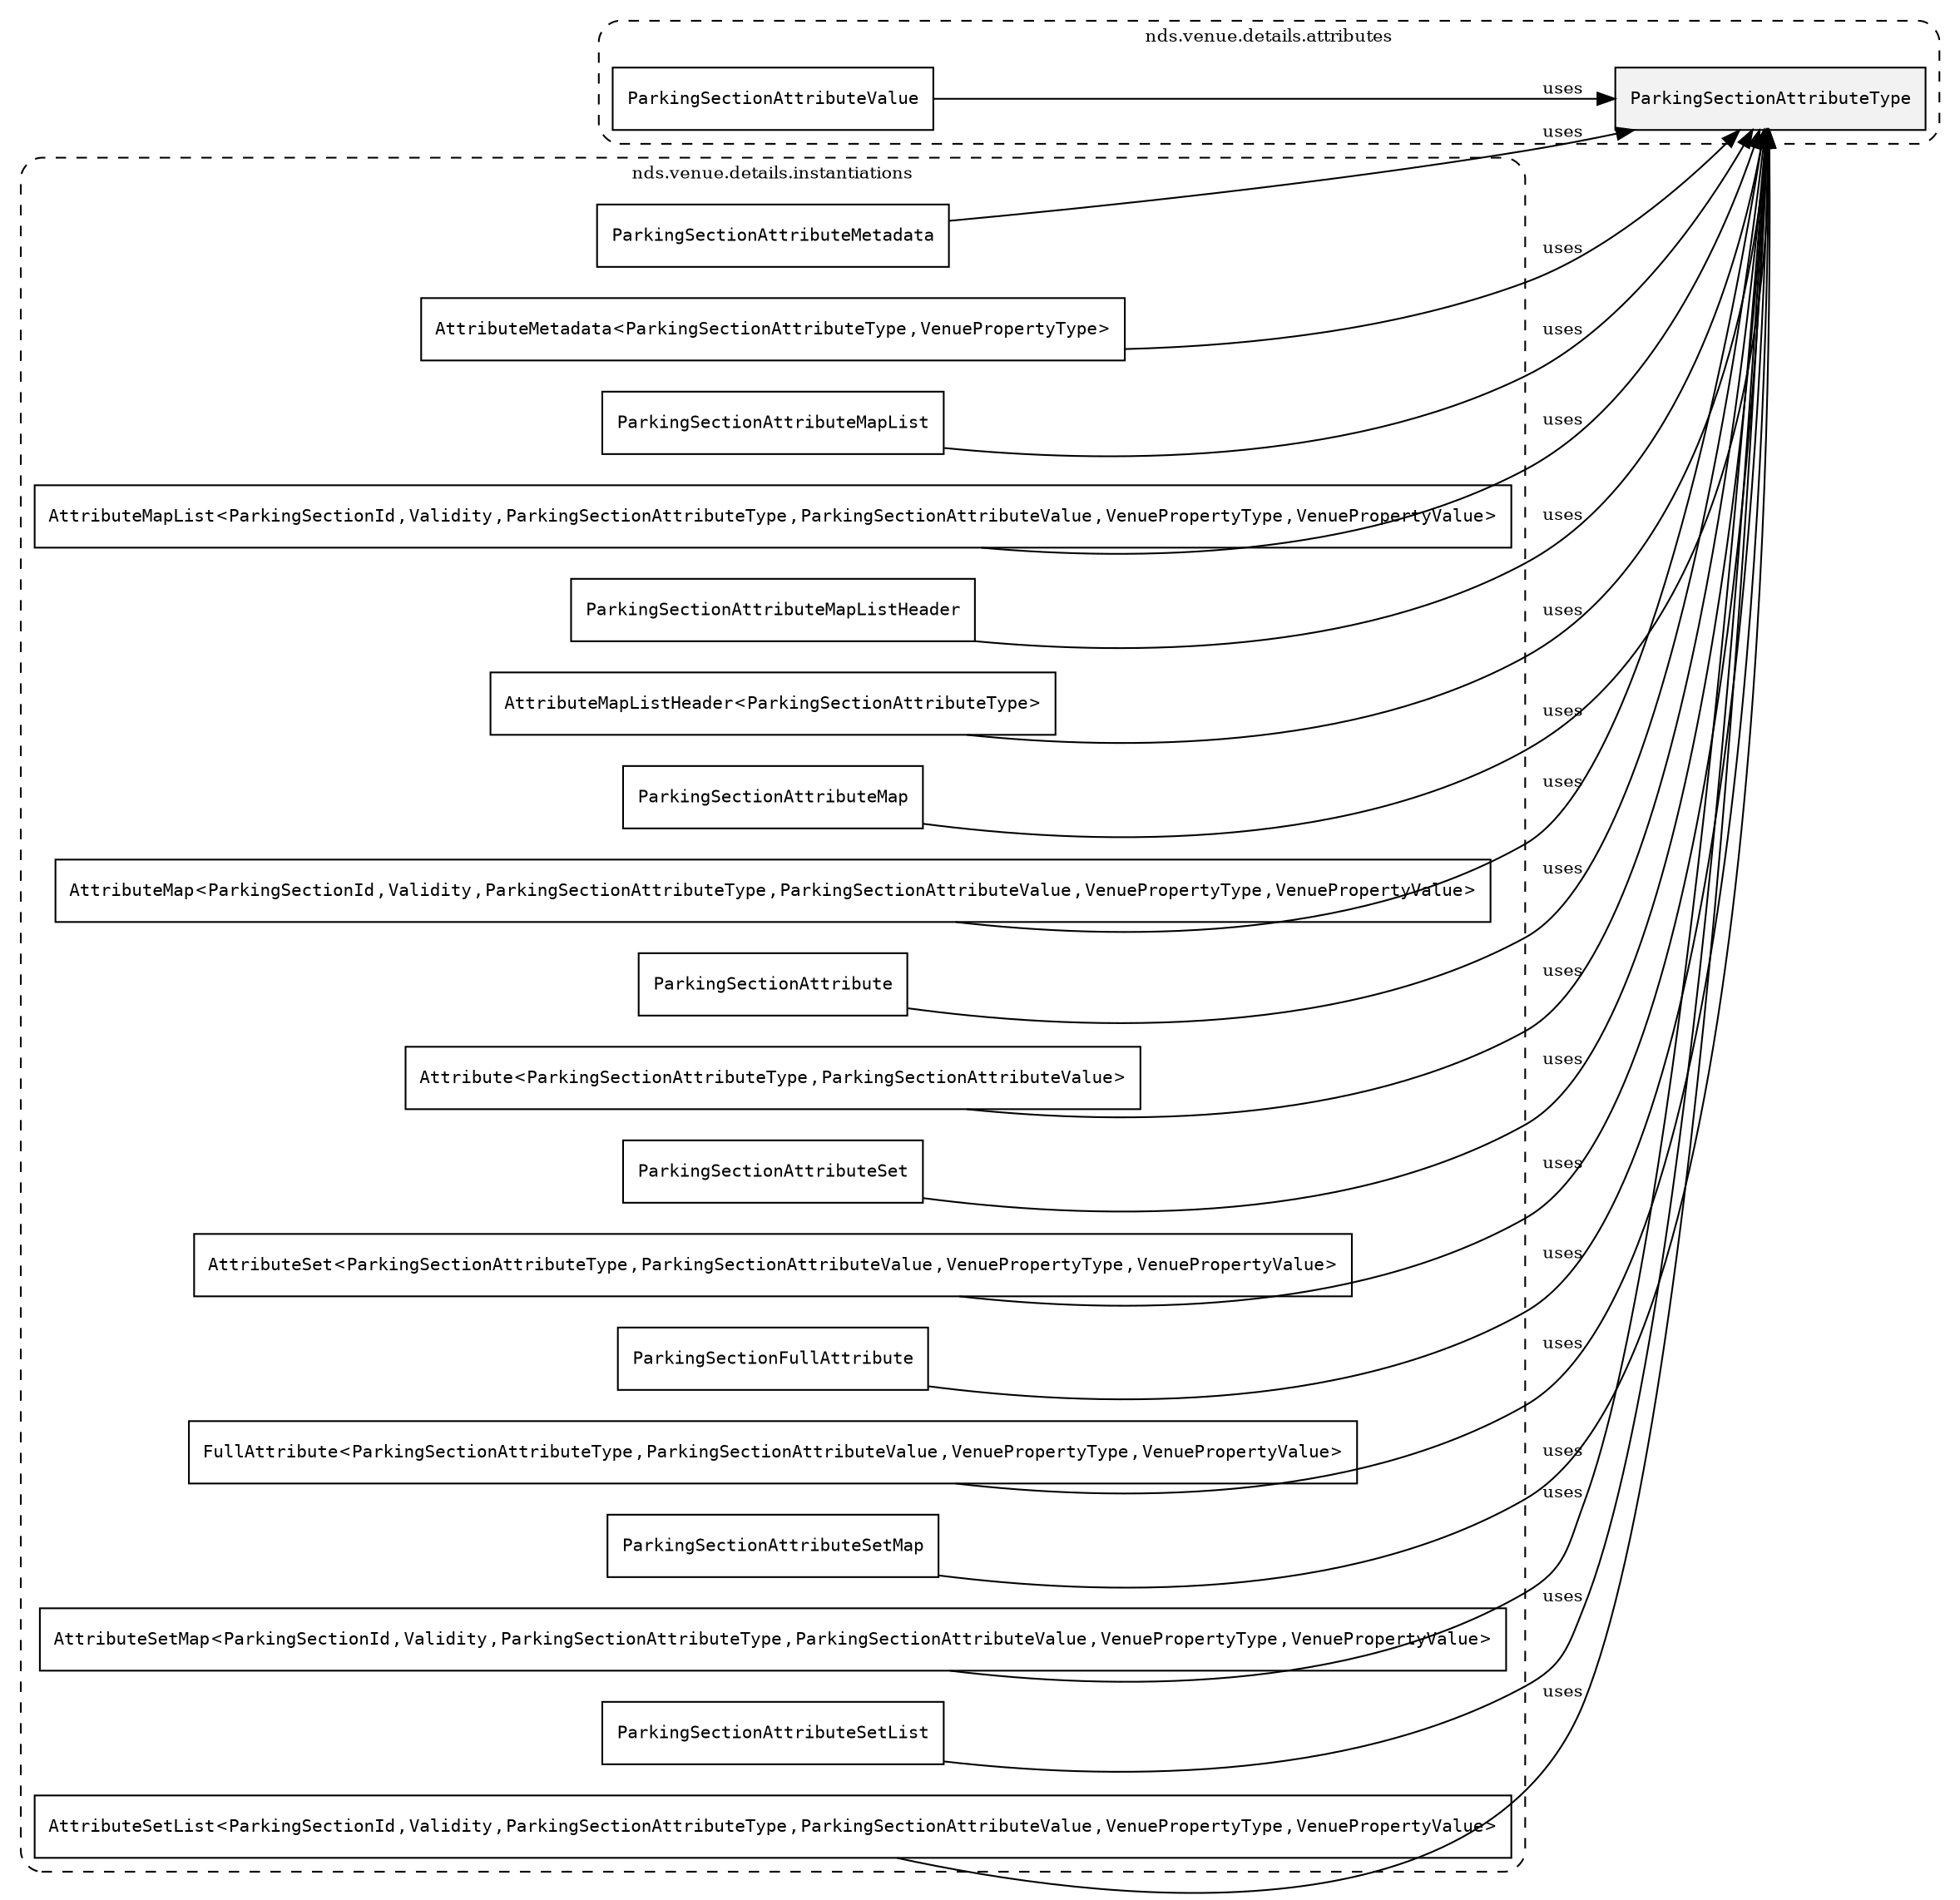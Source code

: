 /**
 * This dot file creates symbol collaboration diagram for ParkingSectionAttributeType.
 */
digraph ZSERIO
{
    node [shape=box, fontsize=10];
    rankdir="LR";
    fontsize=10;
    tooltip="ParkingSectionAttributeType collaboration diagram";

    subgraph "cluster_nds.venue.details.attributes"
    {
        style="dashed, rounded";
        label="nds.venue.details.attributes";
        tooltip="Package nds.venue.details.attributes";
        href="../../../content/packages/nds.venue.details.attributes.html#Package-nds-venue-details-attributes";
        target="_parent";

        "ParkingSectionAttributeType" [style="filled", fillcolor="#0000000D", target="_parent", label=<<font face="monospace"><table align="center" border="0" cellspacing="0" cellpadding="0"><tr><td href="../../../content/packages/nds.venue.details.attributes.html#Enum-ParkingSectionAttributeType" title="Enum defined in nds.venue.details.attributes">ParkingSectionAttributeType</td></tr></table></font>>];
        "ParkingSectionAttributeValue" [target="_parent", label=<<font face="monospace"><table align="center" border="0" cellspacing="0" cellpadding="0"><tr><td href="../../../content/packages/nds.venue.details.attributes.html#Choice-ParkingSectionAttributeValue" title="Choice defined in nds.venue.details.attributes">ParkingSectionAttributeValue</td></tr></table></font>>];
    }

    subgraph "cluster_nds.venue.details.instantiations"
    {
        style="dashed, rounded";
        label="nds.venue.details.instantiations";
        tooltip="Package nds.venue.details.instantiations";
        href="../../../content/packages/nds.venue.details.instantiations.html#Package-nds-venue-details-instantiations";
        target="_parent";

        "ParkingSectionAttributeMetadata" [target="_parent", label=<<font face="monospace"><table align="center" border="0" cellspacing="0" cellpadding="0"><tr><td href="../../../content/packages/nds.venue.details.instantiations.html#InstantiateType-ParkingSectionAttributeMetadata" title="InstantiateType defined in nds.venue.details.instantiations">ParkingSectionAttributeMetadata</td></tr></table></font>>];
        "AttributeMetadata&lt;ParkingSectionAttributeType,VenuePropertyType&gt;" [target="_parent", label=<<font face="monospace"><table align="center" border="0" cellspacing="0" cellpadding="0"><tr><td href="../../../content/packages/nds.core.attributemap.html#Structure-AttributeMetadata" title="Structure defined in nds.core.attributemap">AttributeMetadata</td><td>&lt;</td><td><table align="center" border="0" cellspacing="0" cellpadding="0"><tr><td href="../../../content/packages/nds.venue.details.attributes.html#Enum-ParkingSectionAttributeType" title="Enum defined in nds.venue.details.attributes">ParkingSectionAttributeType</td></tr></table></td><td>,</td><td><table align="center" border="0" cellspacing="0" cellpadding="0"><tr><td href="../../../content/packages/nds.venue.details.properties.html#Structure-VenuePropertyType" title="Structure defined in nds.venue.details.properties">VenuePropertyType</td></tr></table></td><td>&gt;</td></tr></table></font>>];
        "ParkingSectionAttributeMapList" [target="_parent", label=<<font face="monospace"><table align="center" border="0" cellspacing="0" cellpadding="0"><tr><td href="../../../content/packages/nds.venue.details.instantiations.html#InstantiateType-ParkingSectionAttributeMapList" title="InstantiateType defined in nds.venue.details.instantiations">ParkingSectionAttributeMapList</td></tr></table></font>>];
        "AttributeMapList&lt;ParkingSectionId,Validity,ParkingSectionAttributeType,ParkingSectionAttributeValue,VenuePropertyType,VenuePropertyValue&gt;" [target="_parent", label=<<font face="monospace"><table align="center" border="0" cellspacing="0" cellpadding="0"><tr><td href="../../../content/packages/nds.core.attributemap.html#Structure-AttributeMapList" title="Structure defined in nds.core.attributemap">AttributeMapList</td><td>&lt;</td><td><table align="center" border="0" cellspacing="0" cellpadding="0"><tr><td href="../../../content/packages/nds.venue.reference.types.html#Subtype-ParkingSectionId" title="Subtype defined in nds.venue.reference.types">ParkingSectionId</td></tr></table></td><td>,</td><td><table align="center" border="0" cellspacing="0" cellpadding="0"><tr><td href="../../../content/packages/nds.core.attributemap.html#Structure-Validity" title="Structure defined in nds.core.attributemap">Validity</td></tr></table></td><td>,</td><td><table align="center" border="0" cellspacing="0" cellpadding="0"><tr><td href="../../../content/packages/nds.venue.details.attributes.html#Enum-ParkingSectionAttributeType" title="Enum defined in nds.venue.details.attributes">ParkingSectionAttributeType</td></tr></table></td><td>,</td><td><table align="center" border="0" cellspacing="0" cellpadding="0"><tr><td href="../../../content/packages/nds.venue.details.attributes.html#Choice-ParkingSectionAttributeValue" title="Choice defined in nds.venue.details.attributes">ParkingSectionAttributeValue</td></tr></table></td><td>,</td><td><table align="center" border="0" cellspacing="0" cellpadding="0"><tr><td href="../../../content/packages/nds.venue.details.properties.html#Structure-VenuePropertyType" title="Structure defined in nds.venue.details.properties">VenuePropertyType</td></tr></table></td><td>,</td><td><table align="center" border="0" cellspacing="0" cellpadding="0"><tr><td href="../../../content/packages/nds.venue.details.properties.html#Structure-VenuePropertyValue" title="Structure defined in nds.venue.details.properties">VenuePropertyValue</td></tr></table></td><td>&gt;</td></tr></table></font>>];
        "ParkingSectionAttributeMapListHeader" [target="_parent", label=<<font face="monospace"><table align="center" border="0" cellspacing="0" cellpadding="0"><tr><td href="../../../content/packages/nds.venue.details.instantiations.html#InstantiateType-ParkingSectionAttributeMapListHeader" title="InstantiateType defined in nds.venue.details.instantiations">ParkingSectionAttributeMapListHeader</td></tr></table></font>>];
        "AttributeMapListHeader&lt;ParkingSectionAttributeType&gt;" [target="_parent", label=<<font face="monospace"><table align="center" border="0" cellspacing="0" cellpadding="0"><tr><td href="../../../content/packages/nds.core.attributemap.html#Structure-AttributeMapListHeader" title="Structure defined in nds.core.attributemap">AttributeMapListHeader</td><td>&lt;</td><td><table align="center" border="0" cellspacing="0" cellpadding="0"><tr><td href="../../../content/packages/nds.venue.details.attributes.html#Enum-ParkingSectionAttributeType" title="Enum defined in nds.venue.details.attributes">ParkingSectionAttributeType</td></tr></table></td><td>&gt;</td></tr></table></font>>];
        "ParkingSectionAttributeMap" [target="_parent", label=<<font face="monospace"><table align="center" border="0" cellspacing="0" cellpadding="0"><tr><td href="../../../content/packages/nds.venue.details.instantiations.html#InstantiateType-ParkingSectionAttributeMap" title="InstantiateType defined in nds.venue.details.instantiations">ParkingSectionAttributeMap</td></tr></table></font>>];
        "AttributeMap&lt;ParkingSectionId,Validity,ParkingSectionAttributeType,ParkingSectionAttributeValue,VenuePropertyType,VenuePropertyValue&gt;" [target="_parent", label=<<font face="monospace"><table align="center" border="0" cellspacing="0" cellpadding="0"><tr><td href="../../../content/packages/nds.core.attributemap.html#Structure-AttributeMap" title="Structure defined in nds.core.attributemap">AttributeMap</td><td>&lt;</td><td><table align="center" border="0" cellspacing="0" cellpadding="0"><tr><td href="../../../content/packages/nds.venue.reference.types.html#Subtype-ParkingSectionId" title="Subtype defined in nds.venue.reference.types">ParkingSectionId</td></tr></table></td><td>,</td><td><table align="center" border="0" cellspacing="0" cellpadding="0"><tr><td href="../../../content/packages/nds.core.attributemap.html#Structure-Validity" title="Structure defined in nds.core.attributemap">Validity</td></tr></table></td><td>,</td><td><table align="center" border="0" cellspacing="0" cellpadding="0"><tr><td href="../../../content/packages/nds.venue.details.attributes.html#Enum-ParkingSectionAttributeType" title="Enum defined in nds.venue.details.attributes">ParkingSectionAttributeType</td></tr></table></td><td>,</td><td><table align="center" border="0" cellspacing="0" cellpadding="0"><tr><td href="../../../content/packages/nds.venue.details.attributes.html#Choice-ParkingSectionAttributeValue" title="Choice defined in nds.venue.details.attributes">ParkingSectionAttributeValue</td></tr></table></td><td>,</td><td><table align="center" border="0" cellspacing="0" cellpadding="0"><tr><td href="../../../content/packages/nds.venue.details.properties.html#Structure-VenuePropertyType" title="Structure defined in nds.venue.details.properties">VenuePropertyType</td></tr></table></td><td>,</td><td><table align="center" border="0" cellspacing="0" cellpadding="0"><tr><td href="../../../content/packages/nds.venue.details.properties.html#Structure-VenuePropertyValue" title="Structure defined in nds.venue.details.properties">VenuePropertyValue</td></tr></table></td><td>&gt;</td></tr></table></font>>];
        "ParkingSectionAttribute" [target="_parent", label=<<font face="monospace"><table align="center" border="0" cellspacing="0" cellpadding="0"><tr><td href="../../../content/packages/nds.venue.details.instantiations.html#InstantiateType-ParkingSectionAttribute" title="InstantiateType defined in nds.venue.details.instantiations">ParkingSectionAttribute</td></tr></table></font>>];
        "Attribute&lt;ParkingSectionAttributeType,ParkingSectionAttributeValue&gt;" [target="_parent", label=<<font face="monospace"><table align="center" border="0" cellspacing="0" cellpadding="0"><tr><td href="../../../content/packages/nds.core.attributemap.html#Structure-Attribute" title="Structure defined in nds.core.attributemap">Attribute</td><td>&lt;</td><td><table align="center" border="0" cellspacing="0" cellpadding="0"><tr><td href="../../../content/packages/nds.venue.details.attributes.html#Enum-ParkingSectionAttributeType" title="Enum defined in nds.venue.details.attributes">ParkingSectionAttributeType</td></tr></table></td><td>,</td><td><table align="center" border="0" cellspacing="0" cellpadding="0"><tr><td href="../../../content/packages/nds.venue.details.attributes.html#Choice-ParkingSectionAttributeValue" title="Choice defined in nds.venue.details.attributes">ParkingSectionAttributeValue</td></tr></table></td><td>&gt;</td></tr></table></font>>];
        "ParkingSectionAttributeSet" [target="_parent", label=<<font face="monospace"><table align="center" border="0" cellspacing="0" cellpadding="0"><tr><td href="../../../content/packages/nds.venue.details.instantiations.html#InstantiateType-ParkingSectionAttributeSet" title="InstantiateType defined in nds.venue.details.instantiations">ParkingSectionAttributeSet</td></tr></table></font>>];
        "AttributeSet&lt;ParkingSectionAttributeType,ParkingSectionAttributeValue,VenuePropertyType,VenuePropertyValue&gt;" [target="_parent", label=<<font face="monospace"><table align="center" border="0" cellspacing="0" cellpadding="0"><tr><td href="../../../content/packages/nds.core.attributemap.html#Structure-AttributeSet" title="Structure defined in nds.core.attributemap">AttributeSet</td><td>&lt;</td><td><table align="center" border="0" cellspacing="0" cellpadding="0"><tr><td href="../../../content/packages/nds.venue.details.attributes.html#Enum-ParkingSectionAttributeType" title="Enum defined in nds.venue.details.attributes">ParkingSectionAttributeType</td></tr></table></td><td>,</td><td><table align="center" border="0" cellspacing="0" cellpadding="0"><tr><td href="../../../content/packages/nds.venue.details.attributes.html#Choice-ParkingSectionAttributeValue" title="Choice defined in nds.venue.details.attributes">ParkingSectionAttributeValue</td></tr></table></td><td>,</td><td><table align="center" border="0" cellspacing="0" cellpadding="0"><tr><td href="../../../content/packages/nds.venue.details.properties.html#Structure-VenuePropertyType" title="Structure defined in nds.venue.details.properties">VenuePropertyType</td></tr></table></td><td>,</td><td><table align="center" border="0" cellspacing="0" cellpadding="0"><tr><td href="../../../content/packages/nds.venue.details.properties.html#Structure-VenuePropertyValue" title="Structure defined in nds.venue.details.properties">VenuePropertyValue</td></tr></table></td><td>&gt;</td></tr></table></font>>];
        "ParkingSectionFullAttribute" [target="_parent", label=<<font face="monospace"><table align="center" border="0" cellspacing="0" cellpadding="0"><tr><td href="../../../content/packages/nds.venue.details.instantiations.html#InstantiateType-ParkingSectionFullAttribute" title="InstantiateType defined in nds.venue.details.instantiations">ParkingSectionFullAttribute</td></tr></table></font>>];
        "FullAttribute&lt;ParkingSectionAttributeType,ParkingSectionAttributeValue,VenuePropertyType,VenuePropertyValue&gt;" [target="_parent", label=<<font face="monospace"><table align="center" border="0" cellspacing="0" cellpadding="0"><tr><td href="../../../content/packages/nds.core.attributemap.html#Structure-FullAttribute" title="Structure defined in nds.core.attributemap">FullAttribute</td><td>&lt;</td><td><table align="center" border="0" cellspacing="0" cellpadding="0"><tr><td href="../../../content/packages/nds.venue.details.attributes.html#Enum-ParkingSectionAttributeType" title="Enum defined in nds.venue.details.attributes">ParkingSectionAttributeType</td></tr></table></td><td>,</td><td><table align="center" border="0" cellspacing="0" cellpadding="0"><tr><td href="../../../content/packages/nds.venue.details.attributes.html#Choice-ParkingSectionAttributeValue" title="Choice defined in nds.venue.details.attributes">ParkingSectionAttributeValue</td></tr></table></td><td>,</td><td><table align="center" border="0" cellspacing="0" cellpadding="0"><tr><td href="../../../content/packages/nds.venue.details.properties.html#Structure-VenuePropertyType" title="Structure defined in nds.venue.details.properties">VenuePropertyType</td></tr></table></td><td>,</td><td><table align="center" border="0" cellspacing="0" cellpadding="0"><tr><td href="../../../content/packages/nds.venue.details.properties.html#Structure-VenuePropertyValue" title="Structure defined in nds.venue.details.properties">VenuePropertyValue</td></tr></table></td><td>&gt;</td></tr></table></font>>];
        "ParkingSectionAttributeSetMap" [target="_parent", label=<<font face="monospace"><table align="center" border="0" cellspacing="0" cellpadding="0"><tr><td href="../../../content/packages/nds.venue.details.instantiations.html#InstantiateType-ParkingSectionAttributeSetMap" title="InstantiateType defined in nds.venue.details.instantiations">ParkingSectionAttributeSetMap</td></tr></table></font>>];
        "AttributeSetMap&lt;ParkingSectionId,Validity,ParkingSectionAttributeType,ParkingSectionAttributeValue,VenuePropertyType,VenuePropertyValue&gt;" [target="_parent", label=<<font face="monospace"><table align="center" border="0" cellspacing="0" cellpadding="0"><tr><td href="../../../content/packages/nds.core.attributemap.html#Structure-AttributeSetMap" title="Structure defined in nds.core.attributemap">AttributeSetMap</td><td>&lt;</td><td><table align="center" border="0" cellspacing="0" cellpadding="0"><tr><td href="../../../content/packages/nds.venue.reference.types.html#Subtype-ParkingSectionId" title="Subtype defined in nds.venue.reference.types">ParkingSectionId</td></tr></table></td><td>,</td><td><table align="center" border="0" cellspacing="0" cellpadding="0"><tr><td href="../../../content/packages/nds.core.attributemap.html#Structure-Validity" title="Structure defined in nds.core.attributemap">Validity</td></tr></table></td><td>,</td><td><table align="center" border="0" cellspacing="0" cellpadding="0"><tr><td href="../../../content/packages/nds.venue.details.attributes.html#Enum-ParkingSectionAttributeType" title="Enum defined in nds.venue.details.attributes">ParkingSectionAttributeType</td></tr></table></td><td>,</td><td><table align="center" border="0" cellspacing="0" cellpadding="0"><tr><td href="../../../content/packages/nds.venue.details.attributes.html#Choice-ParkingSectionAttributeValue" title="Choice defined in nds.venue.details.attributes">ParkingSectionAttributeValue</td></tr></table></td><td>,</td><td><table align="center" border="0" cellspacing="0" cellpadding="0"><tr><td href="../../../content/packages/nds.venue.details.properties.html#Structure-VenuePropertyType" title="Structure defined in nds.venue.details.properties">VenuePropertyType</td></tr></table></td><td>,</td><td><table align="center" border="0" cellspacing="0" cellpadding="0"><tr><td href="../../../content/packages/nds.venue.details.properties.html#Structure-VenuePropertyValue" title="Structure defined in nds.venue.details.properties">VenuePropertyValue</td></tr></table></td><td>&gt;</td></tr></table></font>>];
        "ParkingSectionAttributeSetList" [target="_parent", label=<<font face="monospace"><table align="center" border="0" cellspacing="0" cellpadding="0"><tr><td href="../../../content/packages/nds.venue.details.instantiations.html#InstantiateType-ParkingSectionAttributeSetList" title="InstantiateType defined in nds.venue.details.instantiations">ParkingSectionAttributeSetList</td></tr></table></font>>];
        "AttributeSetList&lt;ParkingSectionId,Validity,ParkingSectionAttributeType,ParkingSectionAttributeValue,VenuePropertyType,VenuePropertyValue&gt;" [target="_parent", label=<<font face="monospace"><table align="center" border="0" cellspacing="0" cellpadding="0"><tr><td href="../../../content/packages/nds.core.attributemap.html#Structure-AttributeSetList" title="Structure defined in nds.core.attributemap">AttributeSetList</td><td>&lt;</td><td><table align="center" border="0" cellspacing="0" cellpadding="0"><tr><td href="../../../content/packages/nds.venue.reference.types.html#Subtype-ParkingSectionId" title="Subtype defined in nds.venue.reference.types">ParkingSectionId</td></tr></table></td><td>,</td><td><table align="center" border="0" cellspacing="0" cellpadding="0"><tr><td href="../../../content/packages/nds.core.attributemap.html#Structure-Validity" title="Structure defined in nds.core.attributemap">Validity</td></tr></table></td><td>,</td><td><table align="center" border="0" cellspacing="0" cellpadding="0"><tr><td href="../../../content/packages/nds.venue.details.attributes.html#Enum-ParkingSectionAttributeType" title="Enum defined in nds.venue.details.attributes">ParkingSectionAttributeType</td></tr></table></td><td>,</td><td><table align="center" border="0" cellspacing="0" cellpadding="0"><tr><td href="../../../content/packages/nds.venue.details.attributes.html#Choice-ParkingSectionAttributeValue" title="Choice defined in nds.venue.details.attributes">ParkingSectionAttributeValue</td></tr></table></td><td>,</td><td><table align="center" border="0" cellspacing="0" cellpadding="0"><tr><td href="../../../content/packages/nds.venue.details.properties.html#Structure-VenuePropertyType" title="Structure defined in nds.venue.details.properties">VenuePropertyType</td></tr></table></td><td>,</td><td><table align="center" border="0" cellspacing="0" cellpadding="0"><tr><td href="../../../content/packages/nds.venue.details.properties.html#Structure-VenuePropertyValue" title="Structure defined in nds.venue.details.properties">VenuePropertyValue</td></tr></table></td><td>&gt;</td></tr></table></font>>];
    }

    "ParkingSectionAttributeValue" -> "ParkingSectionAttributeType" [label="uses", fontsize=10];
    "ParkingSectionAttributeMetadata" -> "ParkingSectionAttributeType" [label="uses", fontsize=10];
    "AttributeMetadata&lt;ParkingSectionAttributeType,VenuePropertyType&gt;" -> "ParkingSectionAttributeType" [label="uses", fontsize=10];
    "ParkingSectionAttributeMapList" -> "ParkingSectionAttributeType" [label="uses", fontsize=10];
    "AttributeMapList&lt;ParkingSectionId,Validity,ParkingSectionAttributeType,ParkingSectionAttributeValue,VenuePropertyType,VenuePropertyValue&gt;" -> "ParkingSectionAttributeType" [label="uses", fontsize=10];
    "ParkingSectionAttributeMapListHeader" -> "ParkingSectionAttributeType" [label="uses", fontsize=10];
    "AttributeMapListHeader&lt;ParkingSectionAttributeType&gt;" -> "ParkingSectionAttributeType" [label="uses", fontsize=10];
    "ParkingSectionAttributeMap" -> "ParkingSectionAttributeType" [label="uses", fontsize=10];
    "AttributeMap&lt;ParkingSectionId,Validity,ParkingSectionAttributeType,ParkingSectionAttributeValue,VenuePropertyType,VenuePropertyValue&gt;" -> "ParkingSectionAttributeType" [label="uses", fontsize=10];
    "ParkingSectionAttribute" -> "ParkingSectionAttributeType" [label="uses", fontsize=10];
    "Attribute&lt;ParkingSectionAttributeType,ParkingSectionAttributeValue&gt;" -> "ParkingSectionAttributeType" [label="uses", fontsize=10];
    "ParkingSectionAttributeSet" -> "ParkingSectionAttributeType" [label="uses", fontsize=10];
    "AttributeSet&lt;ParkingSectionAttributeType,ParkingSectionAttributeValue,VenuePropertyType,VenuePropertyValue&gt;" -> "ParkingSectionAttributeType" [label="uses", fontsize=10];
    "ParkingSectionFullAttribute" -> "ParkingSectionAttributeType" [label="uses", fontsize=10];
    "FullAttribute&lt;ParkingSectionAttributeType,ParkingSectionAttributeValue,VenuePropertyType,VenuePropertyValue&gt;" -> "ParkingSectionAttributeType" [label="uses", fontsize=10];
    "ParkingSectionAttributeSetMap" -> "ParkingSectionAttributeType" [label="uses", fontsize=10];
    "AttributeSetMap&lt;ParkingSectionId,Validity,ParkingSectionAttributeType,ParkingSectionAttributeValue,VenuePropertyType,VenuePropertyValue&gt;" -> "ParkingSectionAttributeType" [label="uses", fontsize=10];
    "ParkingSectionAttributeSetList" -> "ParkingSectionAttributeType" [label="uses", fontsize=10];
    "AttributeSetList&lt;ParkingSectionId,Validity,ParkingSectionAttributeType,ParkingSectionAttributeValue,VenuePropertyType,VenuePropertyValue&gt;" -> "ParkingSectionAttributeType" [label="uses", fontsize=10];
}
